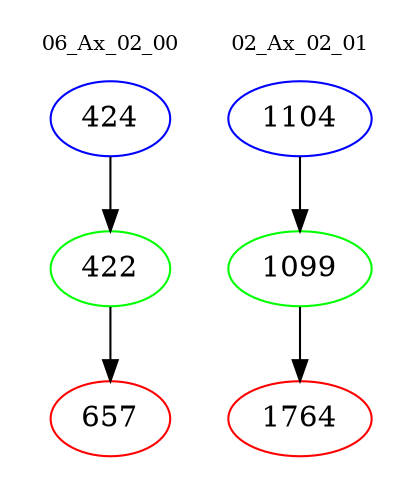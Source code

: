 digraph{
subgraph cluster_0 {
color = white
label = "06_Ax_02_00";
fontsize=10;
T0_424 [label="424", color="blue"]
T0_424 -> T0_422 [color="black"]
T0_422 [label="422", color="green"]
T0_422 -> T0_657 [color="black"]
T0_657 [label="657", color="red"]
}
subgraph cluster_1 {
color = white
label = "02_Ax_02_01";
fontsize=10;
T1_1104 [label="1104", color="blue"]
T1_1104 -> T1_1099 [color="black"]
T1_1099 [label="1099", color="green"]
T1_1099 -> T1_1764 [color="black"]
T1_1764 [label="1764", color="red"]
}
}
